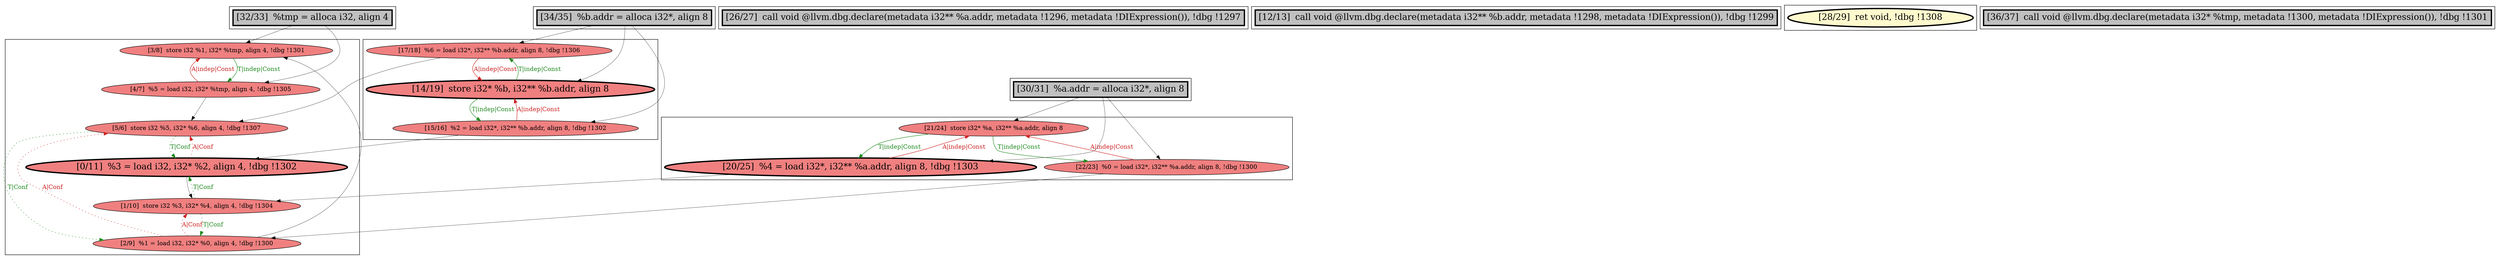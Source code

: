 
digraph G {



node85->node82 [style=solid,color=forestgreen,label="T|indep|Const",penwidth=1.0,fontcolor=forestgreen ]
node82->node85 [style=solid,color=firebrick3,label="A|indep|Const",penwidth=1.0,fontcolor=firebrick3 ]
node93->node92 [style=solid,color=forestgreen,label="T|indep|Const",penwidth=1.0,fontcolor=forestgreen ]
node84->node87 [style=solid,color=black,label="",penwidth=0.5,fontcolor=black ]
node87->node84 [style=dotted,color=forestgreen,label="T|Conf",penwidth=1.0,fontcolor=forestgreen ]
node95->node91 [style=solid,color=black,label="",penwidth=0.5,fontcolor=black ]
node82->node86 [style=solid,color=black,label="",penwidth=0.5,fontcolor=black ]
node88->node86 [style=solid,color=black,label="",penwidth=0.5,fontcolor=black ]
node83->node87 [style=dotted,color=firebrick3,label="A|Conf",penwidth=1.0,fontcolor=firebrick3 ]
node87->node83 [style=dotted,color=forestgreen,label="T|Conf",penwidth=1.0,fontcolor=forestgreen ]
node97->node90 [style=solid,color=black,label="",penwidth=0.5,fontcolor=black ]
node97->node88 [style=solid,color=black,label="",penwidth=0.5,fontcolor=black ]
node93->node91 [style=solid,color=forestgreen,label="T|indep|Const",penwidth=1.0,fontcolor=forestgreen ]
node91->node93 [style=solid,color=firebrick3,label="A|indep|Const",penwidth=1.0,fontcolor=firebrick3 ]
node90->node84 [style=solid,color=black,label="",penwidth=0.5,fontcolor=black ]
node88->node89 [style=solid,color=firebrick3,label="A|indep|Const",penwidth=1.0,fontcolor=firebrick3 ]
node95->node93 [style=solid,color=black,label="",penwidth=0.5,fontcolor=black ]
node98->node82 [style=solid,color=black,label="",penwidth=0.5,fontcolor=black ]
node86->node83 [style=dotted,color=forestgreen,label="T|Conf",penwidth=1.0,fontcolor=forestgreen ]
node83->node85 [style=solid,color=black,label="",penwidth=0.5,fontcolor=black ]
node91->node83 [style=solid,color=black,label="",penwidth=0.5,fontcolor=black ]
node84->node86 [style=dotted,color=firebrick3,label="A|Conf",penwidth=1.0,fontcolor=firebrick3 ]
node86->node84 [style=dotted,color=forestgreen,label="T|Conf",penwidth=1.0,fontcolor=forestgreen ]
node95->node92 [style=solid,color=black,label="",penwidth=0.5,fontcolor=black ]
node98->node85 [style=solid,color=black,label="",penwidth=0.5,fontcolor=black ]
node90->node89 [style=solid,color=firebrick3,label="A|indep|Const",penwidth=1.0,fontcolor=firebrick3 ]
node97->node89 [style=solid,color=black,label="",penwidth=0.5,fontcolor=black ]
node89->node90 [style=solid,color=forestgreen,label="T|indep|Const",penwidth=1.0,fontcolor=forestgreen ]
node92->node93 [style=solid,color=firebrick3,label="A|indep|Const",penwidth=1.0,fontcolor=firebrick3 ]
node83->node86 [style=dotted,color=firebrick3,label="A|Conf",penwidth=1.0,fontcolor=firebrick3 ]
node89->node88 [style=solid,color=forestgreen,label="T|indep|Const",penwidth=1.0,fontcolor=forestgreen ]
node92->node87 [style=solid,color=black,label="",penwidth=0.5,fontcolor=black ]


subgraph cluster9 {


node100 [penwidth=3.0,fontsize=20,fillcolor=grey,label="[26/27]  call void @llvm.dbg.declare(metadata i32** %a.addr, metadata !1296, metadata !DIExpression()), !dbg !1297",shape=rectangle,style=filled ]



}

subgraph cluster8 {


node99 [penwidth=3.0,fontsize=20,fillcolor=grey,label="[12/13]  call void @llvm.dbg.declare(metadata i32** %b.addr, metadata !1298, metadata !DIExpression()), !dbg !1299",shape=rectangle,style=filled ]



}

subgraph cluster7 {


node98 [penwidth=3.0,fontsize=20,fillcolor=grey,label="[32/33]  %tmp = alloca i32, align 4",shape=rectangle,style=filled ]



}

subgraph cluster6 {


node97 [penwidth=3.0,fontsize=20,fillcolor=grey,label="[34/35]  %b.addr = alloca i32*, align 8",shape=rectangle,style=filled ]



}

subgraph cluster0 {


node87 [fillcolor=lightcoral,label="[1/10]  store i32 %3, i32* %4, align 4, !dbg !1304",shape=ellipse,style=filled ]
node86 [fillcolor=lightcoral,label="[5/6]  store i32 %5, i32* %6, align 4, !dbg !1307",shape=ellipse,style=filled ]
node85 [fillcolor=lightcoral,label="[3/8]  store i32 %1, i32* %tmp, align 4, !dbg !1301",shape=ellipse,style=filled ]
node84 [penwidth=3.0,fontsize=20,fillcolor=lightcoral,label="[0/11]  %3 = load i32, i32* %2, align 4, !dbg !1302",shape=ellipse,style=filled ]
node82 [fillcolor=lightcoral,label="[4/7]  %5 = load i32, i32* %tmp, align 4, !dbg !1305",shape=ellipse,style=filled ]
node83 [fillcolor=lightcoral,label="[2/9]  %1 = load i32, i32* %0, align 4, !dbg !1300",shape=ellipse,style=filled ]



}

subgraph cluster5 {


node96 [penwidth=3.0,fontsize=20,fillcolor=lemonchiffon,label="[28/29]  ret void, !dbg !1308",shape=ellipse,style=filled ]



}

subgraph cluster1 {


node90 [fillcolor=lightcoral,label="[15/16]  %2 = load i32*, i32** %b.addr, align 8, !dbg !1302",shape=ellipse,style=filled ]
node88 [fillcolor=lightcoral,label="[17/18]  %6 = load i32*, i32** %b.addr, align 8, !dbg !1306",shape=ellipse,style=filled ]
node89 [penwidth=3.0,fontsize=20,fillcolor=lightcoral,label="[14/19]  store i32* %b, i32** %b.addr, align 8",shape=ellipse,style=filled ]



}

subgraph cluster2 {


node93 [fillcolor=lightcoral,label="[21/24]  store i32* %a, i32** %a.addr, align 8",shape=ellipse,style=filled ]
node91 [fillcolor=lightcoral,label="[22/23]  %0 = load i32*, i32** %a.addr, align 8, !dbg !1300",shape=ellipse,style=filled ]
node92 [penwidth=3.0,fontsize=20,fillcolor=lightcoral,label="[20/25]  %4 = load i32*, i32** %a.addr, align 8, !dbg !1303",shape=ellipse,style=filled ]



}

subgraph cluster3 {


node94 [penwidth=3.0,fontsize=20,fillcolor=grey,label="[36/37]  call void @llvm.dbg.declare(metadata i32* %tmp, metadata !1300, metadata !DIExpression()), !dbg !1301",shape=rectangle,style=filled ]



}

subgraph cluster4 {


node95 [penwidth=3.0,fontsize=20,fillcolor=grey,label="[30/31]  %a.addr = alloca i32*, align 8",shape=rectangle,style=filled ]



}

}
